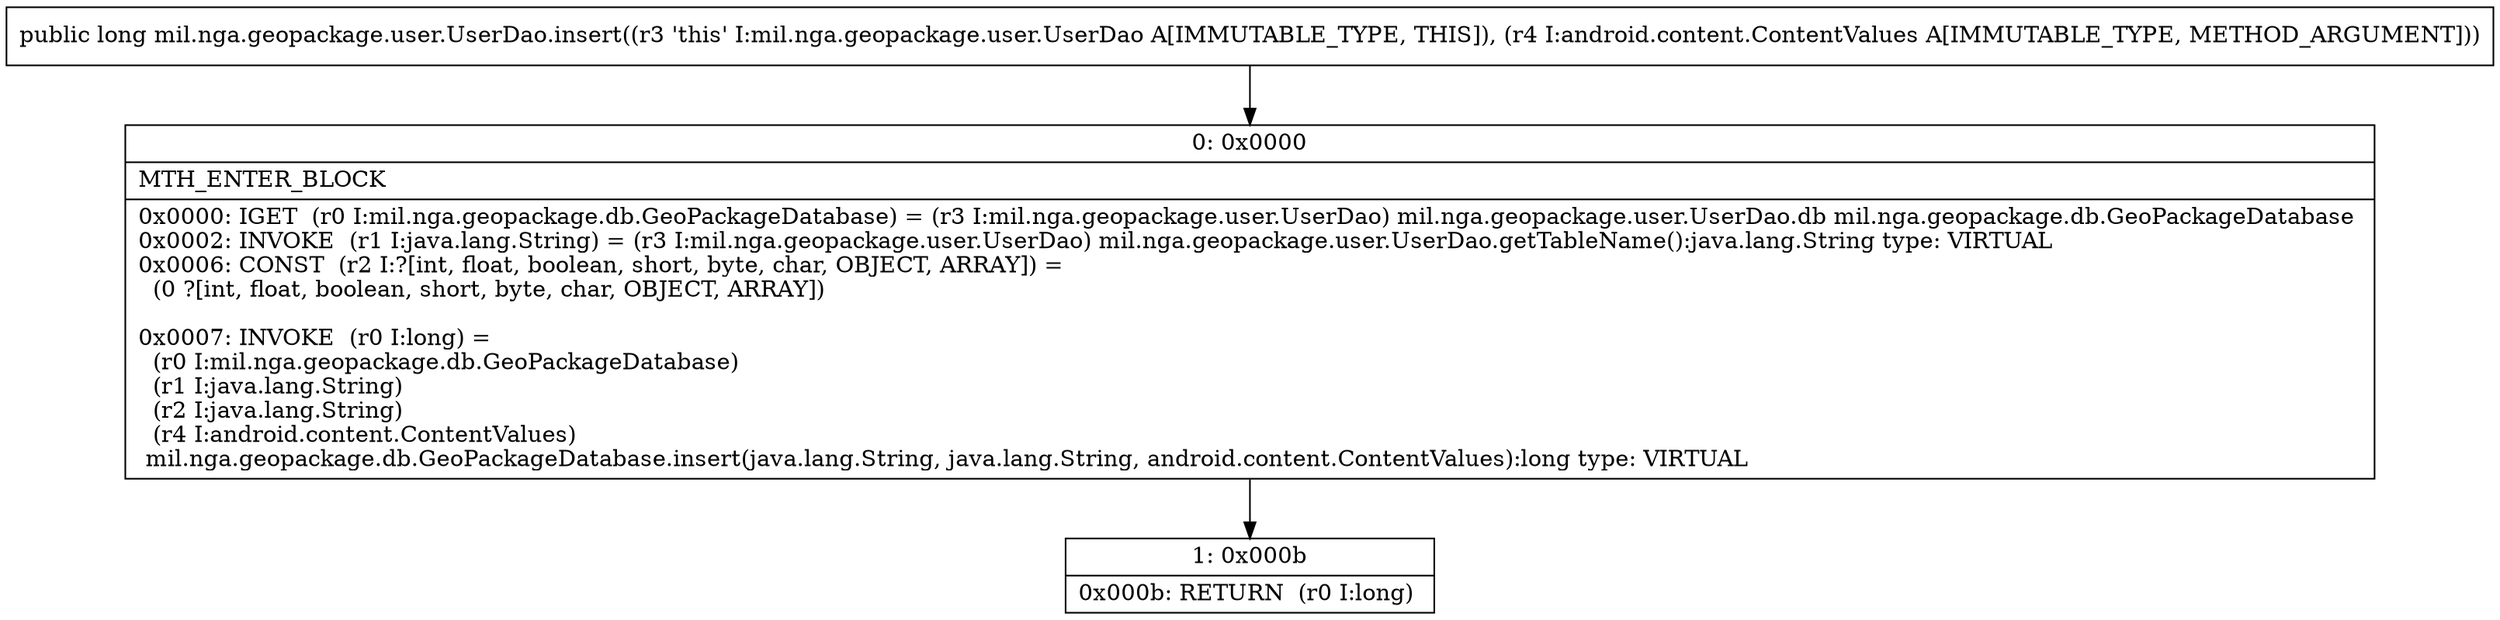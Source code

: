 digraph "CFG formil.nga.geopackage.user.UserDao.insert(Landroid\/content\/ContentValues;)J" {
Node_0 [shape=record,label="{0\:\ 0x0000|MTH_ENTER_BLOCK\l|0x0000: IGET  (r0 I:mil.nga.geopackage.db.GeoPackageDatabase) = (r3 I:mil.nga.geopackage.user.UserDao) mil.nga.geopackage.user.UserDao.db mil.nga.geopackage.db.GeoPackageDatabase \l0x0002: INVOKE  (r1 I:java.lang.String) = (r3 I:mil.nga.geopackage.user.UserDao) mil.nga.geopackage.user.UserDao.getTableName():java.lang.String type: VIRTUAL \l0x0006: CONST  (r2 I:?[int, float, boolean, short, byte, char, OBJECT, ARRAY]) = \l  (0 ?[int, float, boolean, short, byte, char, OBJECT, ARRAY])\l \l0x0007: INVOKE  (r0 I:long) = \l  (r0 I:mil.nga.geopackage.db.GeoPackageDatabase)\l  (r1 I:java.lang.String)\l  (r2 I:java.lang.String)\l  (r4 I:android.content.ContentValues)\l mil.nga.geopackage.db.GeoPackageDatabase.insert(java.lang.String, java.lang.String, android.content.ContentValues):long type: VIRTUAL \l}"];
Node_1 [shape=record,label="{1\:\ 0x000b|0x000b: RETURN  (r0 I:long) \l}"];
MethodNode[shape=record,label="{public long mil.nga.geopackage.user.UserDao.insert((r3 'this' I:mil.nga.geopackage.user.UserDao A[IMMUTABLE_TYPE, THIS]), (r4 I:android.content.ContentValues A[IMMUTABLE_TYPE, METHOD_ARGUMENT])) }"];
MethodNode -> Node_0;
Node_0 -> Node_1;
}

